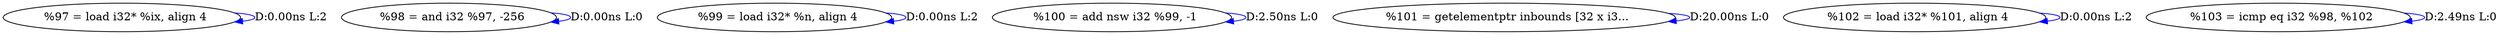 digraph {
Node0x2e1a2c0[label="  %97 = load i32* %ix, align 4"];
Node0x2e1a2c0 -> Node0x2e1a2c0[label="D:0.00ns L:2",color=blue];
Node0x2e1a3a0[label="  %98 = and i32 %97, -256"];
Node0x2e1a3a0 -> Node0x2e1a3a0[label="D:0.00ns L:0",color=blue];
Node0x2e1a480[label="  %99 = load i32* %n, align 4"];
Node0x2e1a480 -> Node0x2e1a480[label="D:0.00ns L:2",color=blue];
Node0x2e1a560[label="  %100 = add nsw i32 %99, -1"];
Node0x2e1a560 -> Node0x2e1a560[label="D:2.50ns L:0",color=blue];
Node0x2e1a640[label="  %101 = getelementptr inbounds [32 x i3..."];
Node0x2e1a640 -> Node0x2e1a640[label="D:20.00ns L:0",color=blue];
Node0x2e1a720[label="  %102 = load i32* %101, align 4"];
Node0x2e1a720 -> Node0x2e1a720[label="D:0.00ns L:2",color=blue];
Node0x2e1a800[label="  %103 = icmp eq i32 %98, %102"];
Node0x2e1a800 -> Node0x2e1a800[label="D:2.49ns L:0",color=blue];
}
